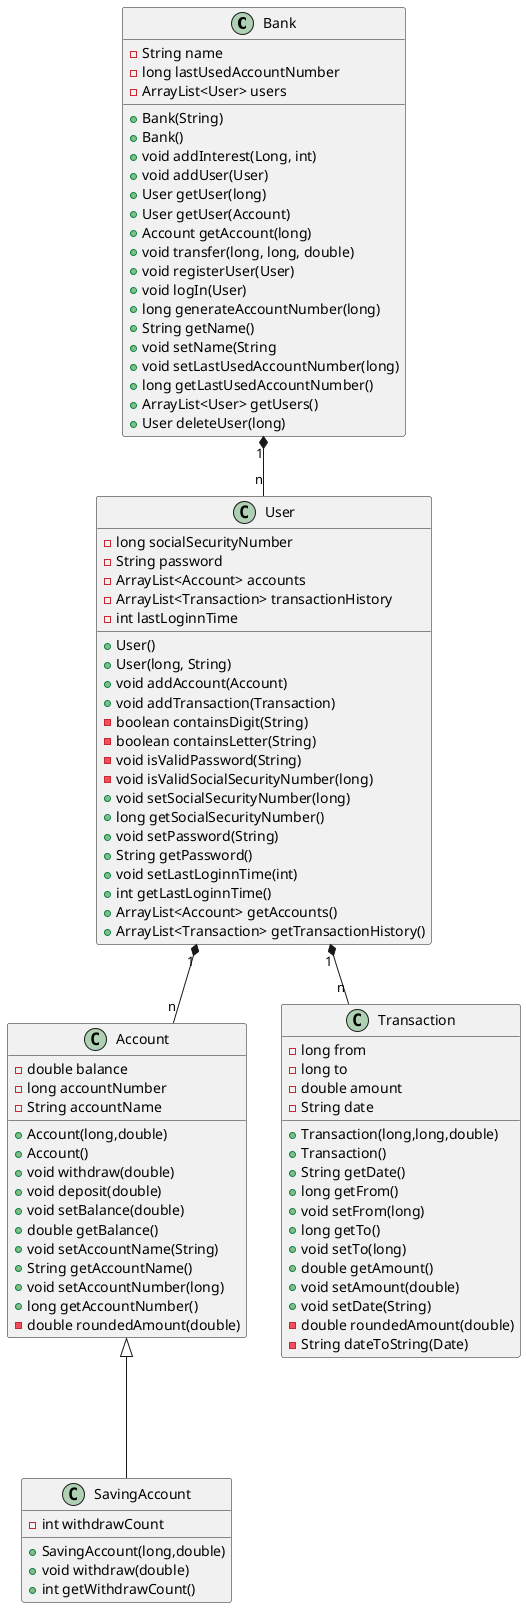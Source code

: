 @startuml class diagram

class Bank {
  -String name
  -long lastUsedAccountNumber
  -ArrayList<User> users

  +Bank(String)
  +Bank()
  +void addInterest(Long, int)
  +void addUser(User)
  +User getUser(long)
  +User getUser(Account)
  +Account getAccount(long) 
  +void transfer(long, long, double)
  +void registerUser(User)
  +void logIn(User)
  +long generateAccountNumber(long)
  +String getName()
  +void setName(String
  +void setLastUsedAccountNumber(long)
  +long getLastUsedAccountNumber()
  +ArrayList<User> getUsers()
  +User deleteUser(long) 
}


class User {
  -long socialSecurityNumber
  -String password
  -ArrayList<Account> accounts
  -ArrayList<Transaction> transactionHistory
  -int lastLoginnTime

  +User()
  +User(long, String)
  +void addAccount(Account)
  +void addTransaction(Transaction)
  -boolean containsDigit(String)
  -boolean containsLetter(String)
  -void isValidPassword(String)
  -void isValidSocialSecurityNumber(long)
  +void setSocialSecurityNumber(long)
  +long getSocialSecurityNumber()
  +void setPassword(String)
  +String getPassword()
  +void setLastLoginnTime(int)
  +int getLastLoginnTime()
  +ArrayList<Account> getAccounts()
  +ArrayList<Transaction> getTransactionHistory()


}

class Account {
  -double balance
  -long accountNumber
  -String accountName 

  +Account(long,double)
  +Account()
  +void withdraw(double)
  +void deposit(double)
  +void setBalance(double)
  +double getBalance()
  +void setAccountName(String)
  +String getAccountName()
  +void setAccountNumber(long)
  +long getAccountNumber()
  -double roundedAmount(double)
}


class SavingAccount {
   -int withdrawCount

   +SavingAccount(long,double)
   +void withdraw(double)
   +int getWithdrawCount()
}

class Transaction {
  -long from
  -long to
  -double amount
  -String date

  +Transaction(long,long,double)
  +Transaction()
  +String getDate()
  +long getFrom()
  +void setFrom(long)
  +long getTo()
  +void setTo(long)
  +double getAmount()
  +void setAmount(double)
  +void setDate(String)
  -double roundedAmount(double)
  -String dateToString(Date)

}

User "1" *-- "n" Account
Bank "1" *-- "n" User
Account <|--- SavingAccount
User "1" *-- "n" Transaction
@enduml
